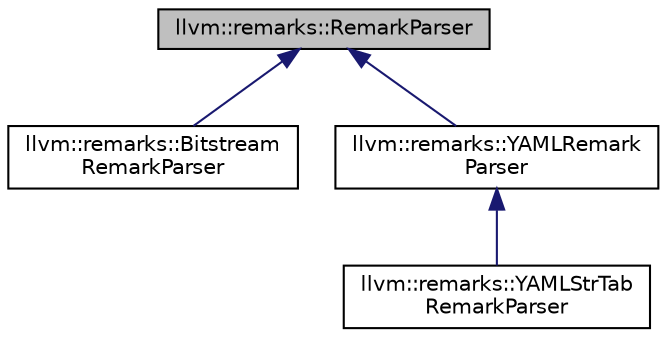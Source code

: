 digraph "llvm::remarks::RemarkParser"
{
 // LATEX_PDF_SIZE
  bgcolor="transparent";
  edge [fontname="Helvetica",fontsize="10",labelfontname="Helvetica",labelfontsize="10"];
  node [fontname="Helvetica",fontsize="10",shape=record];
  Node1 [label="llvm::remarks::RemarkParser",height=0.2,width=0.4,color="black", fillcolor="grey75", style="filled", fontcolor="black",tooltip="Parser used to parse a raw buffer to remarks::Remark objects."];
  Node1 -> Node2 [dir="back",color="midnightblue",fontsize="10",style="solid",fontname="Helvetica"];
  Node2 [label="llvm::remarks::Bitstream\lRemarkParser",height=0.2,width=0.4,color="black",URL="$structllvm_1_1remarks_1_1BitstreamRemarkParser.html",tooltip="Parses and holds the state of the latest parsed remark."];
  Node1 -> Node3 [dir="back",color="midnightblue",fontsize="10",style="solid",fontname="Helvetica"];
  Node3 [label="llvm::remarks::YAMLRemark\lParser",height=0.2,width=0.4,color="black",URL="$structllvm_1_1remarks_1_1YAMLRemarkParser.html",tooltip="Regular YAML to Remark parser."];
  Node3 -> Node4 [dir="back",color="midnightblue",fontsize="10",style="solid",fontname="Helvetica"];
  Node4 [label="llvm::remarks::YAMLStrTab\lRemarkParser",height=0.2,width=0.4,color="black",URL="$structllvm_1_1remarks_1_1YAMLStrTabRemarkParser.html",tooltip="YAML with a string table to Remark parser."];
}
